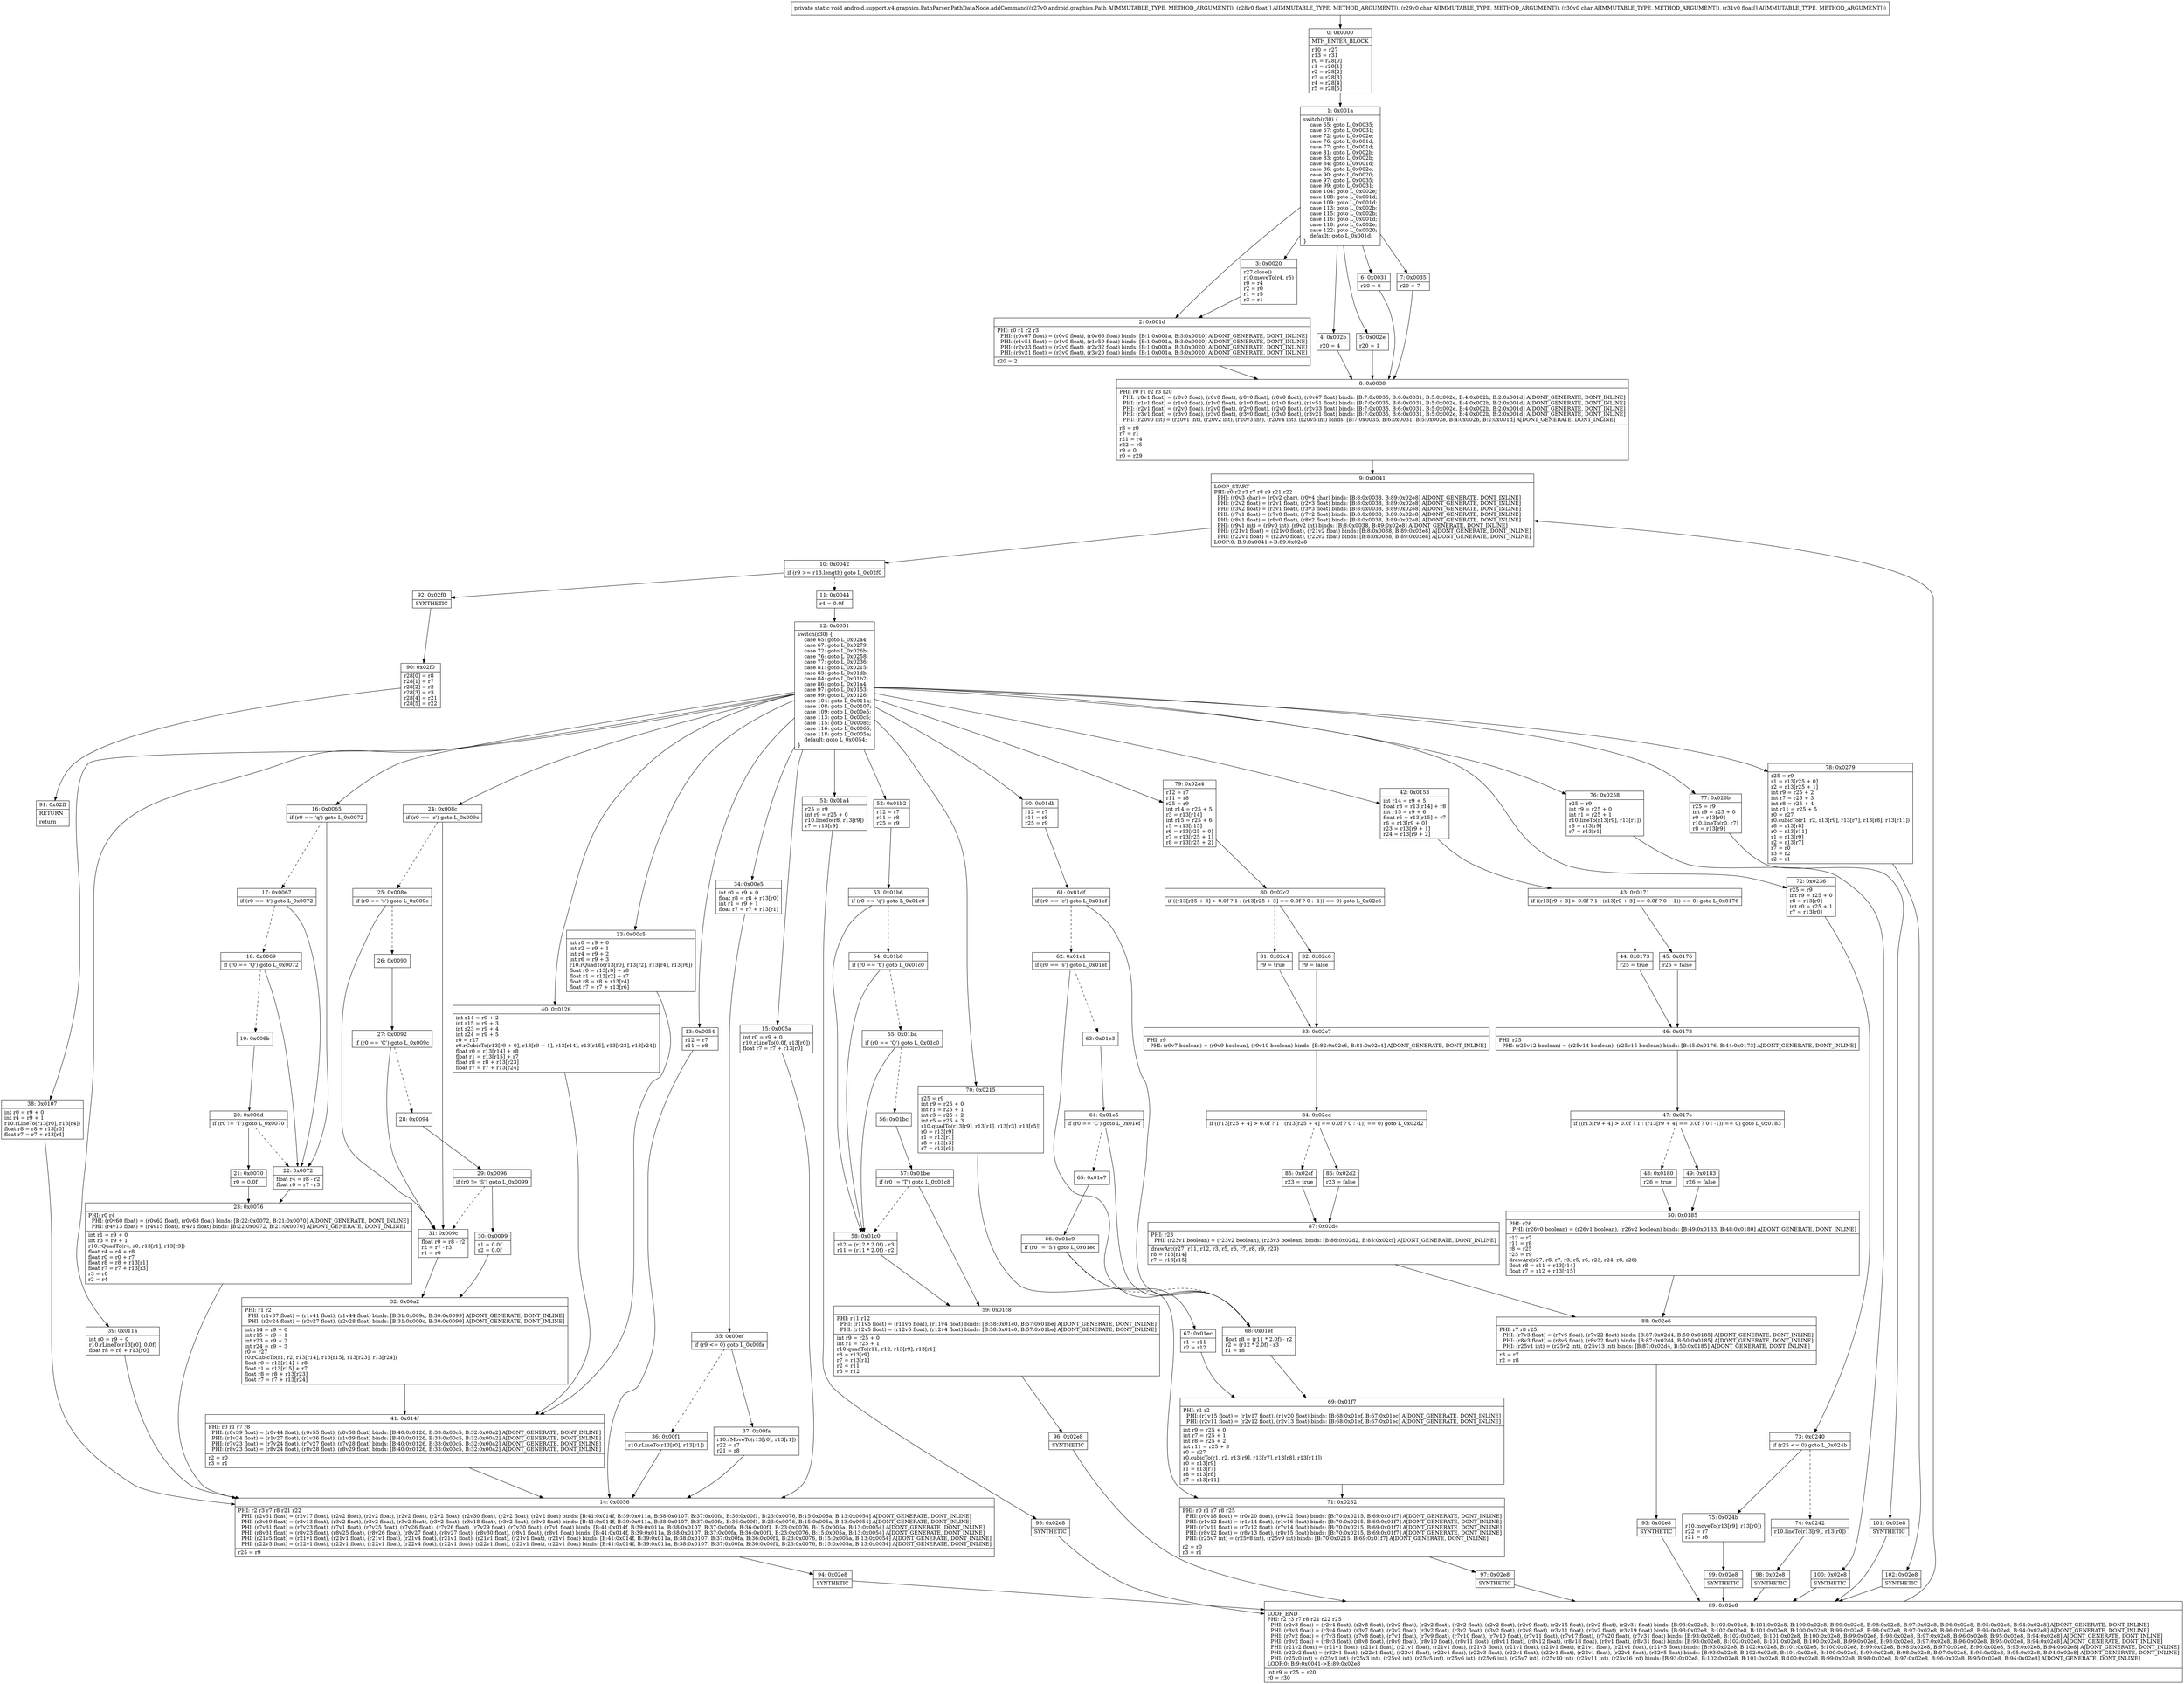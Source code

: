 digraph "CFG forandroid.support.v4.graphics.PathParser.PathDataNode.addCommand(Landroid\/graphics\/Path;[FCC[F)V" {
Node_0 [shape=record,label="{0\:\ 0x0000|MTH_ENTER_BLOCK\l|r10 = r27\lr13 = r31\lr0 = r28[0]\lr1 = r28[1]\lr2 = r28[2]\lr3 = r28[3]\lr4 = r28[4]\lr5 = r28[5]\l}"];
Node_1 [shape=record,label="{1\:\ 0x001a|switch(r30) \{\l    case 65: goto L_0x0035;\l    case 67: goto L_0x0031;\l    case 72: goto L_0x002e;\l    case 76: goto L_0x001d;\l    case 77: goto L_0x001d;\l    case 81: goto L_0x002b;\l    case 83: goto L_0x002b;\l    case 84: goto L_0x001d;\l    case 86: goto L_0x002e;\l    case 90: goto L_0x0020;\l    case 97: goto L_0x0035;\l    case 99: goto L_0x0031;\l    case 104: goto L_0x002e;\l    case 108: goto L_0x001d;\l    case 109: goto L_0x001d;\l    case 113: goto L_0x002b;\l    case 115: goto L_0x002b;\l    case 116: goto L_0x001d;\l    case 118: goto L_0x002e;\l    case 122: goto L_0x0020;\l    default: goto L_0x001d;\l\}\l}"];
Node_2 [shape=record,label="{2\:\ 0x001d|PHI: r0 r1 r2 r3 \l  PHI: (r0v67 float) = (r0v0 float), (r0v66 float) binds: [B:1:0x001a, B:3:0x0020] A[DONT_GENERATE, DONT_INLINE]\l  PHI: (r1v51 float) = (r1v0 float), (r1v50 float) binds: [B:1:0x001a, B:3:0x0020] A[DONT_GENERATE, DONT_INLINE]\l  PHI: (r2v33 float) = (r2v0 float), (r2v32 float) binds: [B:1:0x001a, B:3:0x0020] A[DONT_GENERATE, DONT_INLINE]\l  PHI: (r3v21 float) = (r3v0 float), (r3v20 float) binds: [B:1:0x001a, B:3:0x0020] A[DONT_GENERATE, DONT_INLINE]\l|r20 = 2\l}"];
Node_3 [shape=record,label="{3\:\ 0x0020|r27.close()\lr10.moveTo(r4, r5)\lr0 = r4\lr2 = r0\lr1 = r5\lr3 = r1\l}"];
Node_4 [shape=record,label="{4\:\ 0x002b|r20 = 4\l}"];
Node_5 [shape=record,label="{5\:\ 0x002e|r20 = 1\l}"];
Node_6 [shape=record,label="{6\:\ 0x0031|r20 = 6\l}"];
Node_7 [shape=record,label="{7\:\ 0x0035|r20 = 7\l}"];
Node_8 [shape=record,label="{8\:\ 0x0038|PHI: r0 r1 r2 r3 r20 \l  PHI: (r0v1 float) = (r0v0 float), (r0v0 float), (r0v0 float), (r0v0 float), (r0v67 float) binds: [B:7:0x0035, B:6:0x0031, B:5:0x002e, B:4:0x002b, B:2:0x001d] A[DONT_GENERATE, DONT_INLINE]\l  PHI: (r1v1 float) = (r1v0 float), (r1v0 float), (r1v0 float), (r1v0 float), (r1v51 float) binds: [B:7:0x0035, B:6:0x0031, B:5:0x002e, B:4:0x002b, B:2:0x001d] A[DONT_GENERATE, DONT_INLINE]\l  PHI: (r2v1 float) = (r2v0 float), (r2v0 float), (r2v0 float), (r2v0 float), (r2v33 float) binds: [B:7:0x0035, B:6:0x0031, B:5:0x002e, B:4:0x002b, B:2:0x001d] A[DONT_GENERATE, DONT_INLINE]\l  PHI: (r3v1 float) = (r3v0 float), (r3v0 float), (r3v0 float), (r3v0 float), (r3v21 float) binds: [B:7:0x0035, B:6:0x0031, B:5:0x002e, B:4:0x002b, B:2:0x001d] A[DONT_GENERATE, DONT_INLINE]\l  PHI: (r20v0 int) = (r20v1 int), (r20v2 int), (r20v3 int), (r20v4 int), (r20v5 int) binds: [B:7:0x0035, B:6:0x0031, B:5:0x002e, B:4:0x002b, B:2:0x001d] A[DONT_GENERATE, DONT_INLINE]\l|r8 = r0\lr7 = r1\lr21 = r4\lr22 = r5\lr9 = 0\lr0 = r29\l}"];
Node_9 [shape=record,label="{9\:\ 0x0041|LOOP_START\lPHI: r0 r2 r3 r7 r8 r9 r21 r22 \l  PHI: (r0v3 char) = (r0v2 char), (r0v4 char) binds: [B:8:0x0038, B:89:0x02e8] A[DONT_GENERATE, DONT_INLINE]\l  PHI: (r2v2 float) = (r2v1 float), (r2v3 float) binds: [B:8:0x0038, B:89:0x02e8] A[DONT_GENERATE, DONT_INLINE]\l  PHI: (r3v2 float) = (r3v1 float), (r3v3 float) binds: [B:8:0x0038, B:89:0x02e8] A[DONT_GENERATE, DONT_INLINE]\l  PHI: (r7v1 float) = (r7v0 float), (r7v2 float) binds: [B:8:0x0038, B:89:0x02e8] A[DONT_GENERATE, DONT_INLINE]\l  PHI: (r8v1 float) = (r8v0 float), (r8v2 float) binds: [B:8:0x0038, B:89:0x02e8] A[DONT_GENERATE, DONT_INLINE]\l  PHI: (r9v1 int) = (r9v0 int), (r9v2 int) binds: [B:8:0x0038, B:89:0x02e8] A[DONT_GENERATE, DONT_INLINE]\l  PHI: (r21v1 float) = (r21v0 float), (r21v2 float) binds: [B:8:0x0038, B:89:0x02e8] A[DONT_GENERATE, DONT_INLINE]\l  PHI: (r22v1 float) = (r22v0 float), (r22v2 float) binds: [B:8:0x0038, B:89:0x02e8] A[DONT_GENERATE, DONT_INLINE]\lLOOP:0: B:9:0x0041\-\>B:89:0x02e8\l}"];
Node_10 [shape=record,label="{10\:\ 0x0042|if (r9 \>= r13.length) goto L_0x02f0\l}"];
Node_11 [shape=record,label="{11\:\ 0x0044|r4 = 0.0f\l}"];
Node_12 [shape=record,label="{12\:\ 0x0051|switch(r30) \{\l    case 65: goto L_0x02a4;\l    case 67: goto L_0x0279;\l    case 72: goto L_0x026b;\l    case 76: goto L_0x0258;\l    case 77: goto L_0x0236;\l    case 81: goto L_0x0215;\l    case 83: goto L_0x01db;\l    case 84: goto L_0x01b2;\l    case 86: goto L_0x01a4;\l    case 97: goto L_0x0153;\l    case 99: goto L_0x0126;\l    case 104: goto L_0x011a;\l    case 108: goto L_0x0107;\l    case 109: goto L_0x00e5;\l    case 113: goto L_0x00c5;\l    case 115: goto L_0x008c;\l    case 116: goto L_0x0065;\l    case 118: goto L_0x005a;\l    default: goto L_0x0054;\l\}\l}"];
Node_13 [shape=record,label="{13\:\ 0x0054|r12 = r7\lr11 = r8\l}"];
Node_14 [shape=record,label="{14\:\ 0x0056|PHI: r2 r3 r7 r8 r21 r22 \l  PHI: (r2v31 float) = (r2v17 float), (r2v2 float), (r2v2 float), (r2v2 float), (r2v2 float), (r2v30 float), (r2v2 float), (r2v2 float) binds: [B:41:0x014f, B:39:0x011a, B:38:0x0107, B:37:0x00fa, B:36:0x00f1, B:23:0x0076, B:15:0x005a, B:13:0x0054] A[DONT_GENERATE, DONT_INLINE]\l  PHI: (r3v19 float) = (r3v13 float), (r3v2 float), (r3v2 float), (r3v2 float), (r3v2 float), (r3v18 float), (r3v2 float), (r3v2 float) binds: [B:41:0x014f, B:39:0x011a, B:38:0x0107, B:37:0x00fa, B:36:0x00f1, B:23:0x0076, B:15:0x005a, B:13:0x0054] A[DONT_GENERATE, DONT_INLINE]\l  PHI: (r7v31 float) = (r7v23 float), (r7v1 float), (r7v25 float), (r7v26 float), (r7v26 float), (r7v29 float), (r7v30 float), (r7v1 float) binds: [B:41:0x014f, B:39:0x011a, B:38:0x0107, B:37:0x00fa, B:36:0x00f1, B:23:0x0076, B:15:0x005a, B:13:0x0054] A[DONT_GENERATE, DONT_INLINE]\l  PHI: (r8v31 float) = (r8v23 float), (r8v25 float), (r8v26 float), (r8v27 float), (r8v27 float), (r8v30 float), (r8v1 float), (r8v1 float) binds: [B:41:0x014f, B:39:0x011a, B:38:0x0107, B:37:0x00fa, B:36:0x00f1, B:23:0x0076, B:15:0x005a, B:13:0x0054] A[DONT_GENERATE, DONT_INLINE]\l  PHI: (r21v5 float) = (r21v1 float), (r21v1 float), (r21v1 float), (r21v4 float), (r21v1 float), (r21v1 float), (r21v1 float), (r21v1 float) binds: [B:41:0x014f, B:39:0x011a, B:38:0x0107, B:37:0x00fa, B:36:0x00f1, B:23:0x0076, B:15:0x005a, B:13:0x0054] A[DONT_GENERATE, DONT_INLINE]\l  PHI: (r22v5 float) = (r22v1 float), (r22v1 float), (r22v1 float), (r22v4 float), (r22v1 float), (r22v1 float), (r22v1 float), (r22v1 float) binds: [B:41:0x014f, B:39:0x011a, B:38:0x0107, B:37:0x00fa, B:36:0x00f1, B:23:0x0076, B:15:0x005a, B:13:0x0054] A[DONT_GENERATE, DONT_INLINE]\l|r25 = r9\l}"];
Node_15 [shape=record,label="{15\:\ 0x005a|int r0 = r9 + 0\lr10.rLineTo(0.0f, r13[r0])\lfloat r7 = r7 + r13[r0]\l}"];
Node_16 [shape=record,label="{16\:\ 0x0065|if (r0 == 'q') goto L_0x0072\l}"];
Node_17 [shape=record,label="{17\:\ 0x0067|if (r0 == 't') goto L_0x0072\l}"];
Node_18 [shape=record,label="{18\:\ 0x0069|if (r0 == 'Q') goto L_0x0072\l}"];
Node_19 [shape=record,label="{19\:\ 0x006b}"];
Node_20 [shape=record,label="{20\:\ 0x006d|if (r0 != 'T') goto L_0x0070\l}"];
Node_21 [shape=record,label="{21\:\ 0x0070|r0 = 0.0f\l}"];
Node_22 [shape=record,label="{22\:\ 0x0072|float r4 = r8 \- r2\lfloat r0 = r7 \- r3\l}"];
Node_23 [shape=record,label="{23\:\ 0x0076|PHI: r0 r4 \l  PHI: (r0v60 float) = (r0v62 float), (r0v63 float) binds: [B:22:0x0072, B:21:0x0070] A[DONT_GENERATE, DONT_INLINE]\l  PHI: (r4v13 float) = (r4v15 float), (r4v1 float) binds: [B:22:0x0072, B:21:0x0070] A[DONT_GENERATE, DONT_INLINE]\l|int r1 = r9 + 0\lint r3 = r9 + 1\lr10.rQuadTo(r4, r0, r13[r1], r13[r3])\lfloat r4 = r4 + r8\lfloat r0 = r0 + r7\lfloat r8 = r8 + r13[r1]\lfloat r7 = r7 + r13[r3]\lr3 = r0\lr2 = r4\l}"];
Node_24 [shape=record,label="{24\:\ 0x008c|if (r0 == 'c') goto L_0x009c\l}"];
Node_25 [shape=record,label="{25\:\ 0x008e|if (r0 == 's') goto L_0x009c\l}"];
Node_26 [shape=record,label="{26\:\ 0x0090}"];
Node_27 [shape=record,label="{27\:\ 0x0092|if (r0 == 'C') goto L_0x009c\l}"];
Node_28 [shape=record,label="{28\:\ 0x0094}"];
Node_29 [shape=record,label="{29\:\ 0x0096|if (r0 != 'S') goto L_0x0099\l}"];
Node_30 [shape=record,label="{30\:\ 0x0099|r1 = 0.0f\lr2 = 0.0f\l}"];
Node_31 [shape=record,label="{31\:\ 0x009c|float r0 = r8 \- r2\lr2 = r7 \- r3\lr1 = r0\l}"];
Node_32 [shape=record,label="{32\:\ 0x00a2|PHI: r1 r2 \l  PHI: (r1v37 float) = (r1v41 float), (r1v44 float) binds: [B:31:0x009c, B:30:0x0099] A[DONT_GENERATE, DONT_INLINE]\l  PHI: (r2v24 float) = (r2v27 float), (r2v28 float) binds: [B:31:0x009c, B:30:0x0099] A[DONT_GENERATE, DONT_INLINE]\l|int r14 = r9 + 0\lint r15 = r9 + 1\lint r23 = r9 + 2\lint r24 = r9 + 3\lr0 = r27\lr0.rCubicTo(r1, r2, r13[r14], r13[r15], r13[r23], r13[r24])\lfloat r0 = r13[r14] + r8\lfloat r1 = r13[r15] + r7\lfloat r8 = r8 + r13[r23]\lfloat r7 = r7 + r13[r24]\l}"];
Node_33 [shape=record,label="{33\:\ 0x00c5|int r0 = r9 + 0\lint r2 = r9 + 1\lint r4 = r9 + 2\lint r6 = r9 + 3\lr10.rQuadTo(r13[r0], r13[r2], r13[r4], r13[r6])\lfloat r0 = r13[r0] + r8\lfloat r1 = r13[r2] + r7\lfloat r8 = r8 + r13[r4]\lfloat r7 = r7 + r13[r6]\l}"];
Node_34 [shape=record,label="{34\:\ 0x00e5|int r0 = r9 + 0\lfloat r8 = r8 + r13[r0]\lint r1 = r9 + 1\lfloat r7 = r7 + r13[r1]\l}"];
Node_35 [shape=record,label="{35\:\ 0x00ef|if (r9 \<= 0) goto L_0x00fa\l}"];
Node_36 [shape=record,label="{36\:\ 0x00f1|r10.rLineTo(r13[r0], r13[r1])\l}"];
Node_37 [shape=record,label="{37\:\ 0x00fa|r10.rMoveTo(r13[r0], r13[r1])\lr22 = r7\lr21 = r8\l}"];
Node_38 [shape=record,label="{38\:\ 0x0107|int r0 = r9 + 0\lint r4 = r9 + 1\lr10.rLineTo(r13[r0], r13[r4])\lfloat r8 = r8 + r13[r0]\lfloat r7 = r7 + r13[r4]\l}"];
Node_39 [shape=record,label="{39\:\ 0x011a|int r0 = r9 + 0\lr10.rLineTo(r13[r0], 0.0f)\lfloat r8 = r8 + r13[r0]\l}"];
Node_40 [shape=record,label="{40\:\ 0x0126|int r14 = r9 + 2\lint r15 = r9 + 3\lint r23 = r9 + 4\lint r24 = r9 + 5\lr0 = r27\lr0.rCubicTo(r13[r9 + 0], r13[r9 + 1], r13[r14], r13[r15], r13[r23], r13[r24])\lfloat r0 = r13[r14] + r8\lfloat r1 = r13[r15] + r7\lfloat r8 = r8 + r13[r23]\lfloat r7 = r7 + r13[r24]\l}"];
Node_41 [shape=record,label="{41\:\ 0x014f|PHI: r0 r1 r7 r8 \l  PHI: (r0v39 float) = (r0v44 float), (r0v55 float), (r0v58 float) binds: [B:40:0x0126, B:33:0x00c5, B:32:0x00a2] A[DONT_GENERATE, DONT_INLINE]\l  PHI: (r1v24 float) = (r1v27 float), (r1v36 float), (r1v39 float) binds: [B:40:0x0126, B:33:0x00c5, B:32:0x00a2] A[DONT_GENERATE, DONT_INLINE]\l  PHI: (r7v23 float) = (r7v24 float), (r7v27 float), (r7v28 float) binds: [B:40:0x0126, B:33:0x00c5, B:32:0x00a2] A[DONT_GENERATE, DONT_INLINE]\l  PHI: (r8v23 float) = (r8v24 float), (r8v28 float), (r8v29 float) binds: [B:40:0x0126, B:33:0x00c5, B:32:0x00a2] A[DONT_GENERATE, DONT_INLINE]\l|r2 = r0\lr3 = r1\l}"];
Node_42 [shape=record,label="{42\:\ 0x0153|int r14 = r9 + 5\lfloat r3 = r13[r14] + r8\lint r15 = r9 + 6\lfloat r5 = r13[r15] + r7\lr6 = r13[r9 + 0]\lr23 = r13[r9 + 1]\lr24 = r13[r9 + 2]\l}"];
Node_43 [shape=record,label="{43\:\ 0x0171|if ((r13[r9 + 3] \> 0.0f ? 1 : (r13[r9 + 3] == 0.0f ? 0 : \-1)) == 0) goto L_0x0176\l}"];
Node_44 [shape=record,label="{44\:\ 0x0173|r25 = true\l}"];
Node_45 [shape=record,label="{45\:\ 0x0176|r25 = false\l}"];
Node_46 [shape=record,label="{46\:\ 0x0178|PHI: r25 \l  PHI: (r25v12 boolean) = (r25v14 boolean), (r25v15 boolean) binds: [B:45:0x0176, B:44:0x0173] A[DONT_GENERATE, DONT_INLINE]\l}"];
Node_47 [shape=record,label="{47\:\ 0x017e|if ((r13[r9 + 4] \> 0.0f ? 1 : (r13[r9 + 4] == 0.0f ? 0 : \-1)) == 0) goto L_0x0183\l}"];
Node_48 [shape=record,label="{48\:\ 0x0180|r26 = true\l}"];
Node_49 [shape=record,label="{49\:\ 0x0183|r26 = false\l}"];
Node_50 [shape=record,label="{50\:\ 0x0185|PHI: r26 \l  PHI: (r26v0 boolean) = (r26v1 boolean), (r26v2 boolean) binds: [B:49:0x0183, B:48:0x0180] A[DONT_GENERATE, DONT_INLINE]\l|r12 = r7\lr11 = r8\lr8 = r25\lr25 = r9\ldrawArc(r27, r8, r7, r3, r5, r6, r23, r24, r8, r26)\lfloat r8 = r11 + r13[r14]\lfloat r7 = r12 + r13[r15]\l}"];
Node_51 [shape=record,label="{51\:\ 0x01a4|r25 = r9\lint r9 = r25 + 0\lr10.lineTo(r8, r13[r9])\lr7 = r13[r9]\l}"];
Node_52 [shape=record,label="{52\:\ 0x01b2|r12 = r7\lr11 = r8\lr25 = r9\l}"];
Node_53 [shape=record,label="{53\:\ 0x01b6|if (r0 == 'q') goto L_0x01c0\l}"];
Node_54 [shape=record,label="{54\:\ 0x01b8|if (r0 == 't') goto L_0x01c0\l}"];
Node_55 [shape=record,label="{55\:\ 0x01ba|if (r0 == 'Q') goto L_0x01c0\l}"];
Node_56 [shape=record,label="{56\:\ 0x01bc}"];
Node_57 [shape=record,label="{57\:\ 0x01be|if (r0 != 'T') goto L_0x01c8\l}"];
Node_58 [shape=record,label="{58\:\ 0x01c0|r12 = (r12 * 2.0f) \- r3\lr11 = (r11 * 2.0f) \- r2\l}"];
Node_59 [shape=record,label="{59\:\ 0x01c8|PHI: r11 r12 \l  PHI: (r11v5 float) = (r11v6 float), (r11v4 float) binds: [B:58:0x01c0, B:57:0x01be] A[DONT_GENERATE, DONT_INLINE]\l  PHI: (r12v5 float) = (r12v6 float), (r12v4 float) binds: [B:58:0x01c0, B:57:0x01be] A[DONT_GENERATE, DONT_INLINE]\l|int r9 = r25 + 0\lint r1 = r25 + 1\lr10.quadTo(r11, r12, r13[r9], r13[r1])\lr8 = r13[r9]\lr7 = r13[r1]\lr2 = r11\lr3 = r12\l}"];
Node_60 [shape=record,label="{60\:\ 0x01db|r12 = r7\lr11 = r8\lr25 = r9\l}"];
Node_61 [shape=record,label="{61\:\ 0x01df|if (r0 == 'c') goto L_0x01ef\l}"];
Node_62 [shape=record,label="{62\:\ 0x01e1|if (r0 == 's') goto L_0x01ef\l}"];
Node_63 [shape=record,label="{63\:\ 0x01e3}"];
Node_64 [shape=record,label="{64\:\ 0x01e5|if (r0 == 'C') goto L_0x01ef\l}"];
Node_65 [shape=record,label="{65\:\ 0x01e7}"];
Node_66 [shape=record,label="{66\:\ 0x01e9|if (r0 != 'S') goto L_0x01ec\l}"];
Node_67 [shape=record,label="{67\:\ 0x01ec|r1 = r11\lr2 = r12\l}"];
Node_68 [shape=record,label="{68\:\ 0x01ef|float r8 = (r11 * 2.0f) \- r2\lr2 = (r12 * 2.0f) \- r3\lr1 = r8\l}"];
Node_69 [shape=record,label="{69\:\ 0x01f7|PHI: r1 r2 \l  PHI: (r1v15 float) = (r1v17 float), (r1v20 float) binds: [B:68:0x01ef, B:67:0x01ec] A[DONT_GENERATE, DONT_INLINE]\l  PHI: (r2v11 float) = (r2v12 float), (r2v13 float) binds: [B:68:0x01ef, B:67:0x01ec] A[DONT_GENERATE, DONT_INLINE]\l|int r9 = r25 + 0\lint r7 = r25 + 1\lint r8 = r25 + 2\lint r11 = r25 + 3\lr0 = r27\lr0.cubicTo(r1, r2, r13[r9], r13[r7], r13[r8], r13[r11])\lr0 = r13[r9]\lr1 = r13[r7]\lr8 = r13[r8]\lr7 = r13[r11]\l}"];
Node_70 [shape=record,label="{70\:\ 0x0215|r25 = r9\lint r9 = r25 + 0\lint r1 = r25 + 1\lint r3 = r25 + 2\lint r5 = r25 + 3\lr10.quadTo(r13[r9], r13[r1], r13[r3], r13[r5])\lr0 = r13[r9]\lr1 = r13[r1]\lr8 = r13[r3]\lr7 = r13[r5]\l}"];
Node_71 [shape=record,label="{71\:\ 0x0232|PHI: r0 r1 r7 r8 r25 \l  PHI: (r0v18 float) = (r0v20 float), (r0v22 float) binds: [B:70:0x0215, B:69:0x01f7] A[DONT_GENERATE, DONT_INLINE]\l  PHI: (r1v12 float) = (r1v14 float), (r1v16 float) binds: [B:70:0x0215, B:69:0x01f7] A[DONT_GENERATE, DONT_INLINE]\l  PHI: (r7v11 float) = (r7v12 float), (r7v14 float) binds: [B:70:0x0215, B:69:0x01f7] A[DONT_GENERATE, DONT_INLINE]\l  PHI: (r8v12 float) = (r8v13 float), (r8v15 float) binds: [B:70:0x0215, B:69:0x01f7] A[DONT_GENERATE, DONT_INLINE]\l  PHI: (r25v7 int) = (r25v8 int), (r25v9 int) binds: [B:70:0x0215, B:69:0x01f7] A[DONT_GENERATE, DONT_INLINE]\l|r2 = r0\lr3 = r1\l}"];
Node_72 [shape=record,label="{72\:\ 0x0236|r25 = r9\lint r9 = r25 + 0\lr8 = r13[r9]\lint r0 = r25 + 1\lr7 = r13[r0]\l}"];
Node_73 [shape=record,label="{73\:\ 0x0240|if (r25 \<= 0) goto L_0x024b\l}"];
Node_74 [shape=record,label="{74\:\ 0x0242|r10.lineTo(r13[r9], r13[r0])\l}"];
Node_75 [shape=record,label="{75\:\ 0x024b|r10.moveTo(r13[r9], r13[r0])\lr22 = r7\lr21 = r8\l}"];
Node_76 [shape=record,label="{76\:\ 0x0258|r25 = r9\lint r9 = r25 + 0\lint r1 = r25 + 1\lr10.lineTo(r13[r9], r13[r1])\lr8 = r13[r9]\lr7 = r13[r1]\l}"];
Node_77 [shape=record,label="{77\:\ 0x026b|r25 = r9\lint r9 = r25 + 0\lr0 = r13[r9]\lr10.lineTo(r0, r7)\lr8 = r13[r9]\l}"];
Node_78 [shape=record,label="{78\:\ 0x0279|r25 = r9\lr1 = r13[r25 + 0]\lr2 = r13[r25 + 1]\lint r9 = r25 + 2\lint r7 = r25 + 3\lint r8 = r25 + 4\lint r11 = r25 + 5\lr0 = r27\lr0.cubicTo(r1, r2, r13[r9], r13[r7], r13[r8], r13[r11])\lr8 = r13[r8]\lr0 = r13[r11]\lr1 = r13[r9]\lr2 = r13[r7]\lr7 = r0\lr3 = r2\lr2 = r1\l}"];
Node_79 [shape=record,label="{79\:\ 0x02a4|r12 = r7\lr11 = r8\lr25 = r9\lint r14 = r25 + 5\lr3 = r13[r14]\lint r15 = r25 + 6\lr5 = r13[r15]\lr6 = r13[r25 + 0]\lr7 = r13[r25 + 1]\lr8 = r13[r25 + 2]\l}"];
Node_80 [shape=record,label="{80\:\ 0x02c2|if ((r13[r25 + 3] \> 0.0f ? 1 : (r13[r25 + 3] == 0.0f ? 0 : \-1)) == 0) goto L_0x02c6\l}"];
Node_81 [shape=record,label="{81\:\ 0x02c4|r9 = true\l}"];
Node_82 [shape=record,label="{82\:\ 0x02c6|r9 = false\l}"];
Node_83 [shape=record,label="{83\:\ 0x02c7|PHI: r9 \l  PHI: (r9v7 boolean) = (r9v9 boolean), (r9v10 boolean) binds: [B:82:0x02c6, B:81:0x02c4] A[DONT_GENERATE, DONT_INLINE]\l}"];
Node_84 [shape=record,label="{84\:\ 0x02cd|if ((r13[r25 + 4] \> 0.0f ? 1 : (r13[r25 + 4] == 0.0f ? 0 : \-1)) == 0) goto L_0x02d2\l}"];
Node_85 [shape=record,label="{85\:\ 0x02cf|r23 = true\l}"];
Node_86 [shape=record,label="{86\:\ 0x02d2|r23 = false\l}"];
Node_87 [shape=record,label="{87\:\ 0x02d4|PHI: r23 \l  PHI: (r23v1 boolean) = (r23v2 boolean), (r23v3 boolean) binds: [B:86:0x02d2, B:85:0x02cf] A[DONT_GENERATE, DONT_INLINE]\l|drawArc(r27, r11, r12, r3, r5, r6, r7, r8, r9, r23)\lr8 = r13[r14]\lr7 = r13[r15]\l}"];
Node_88 [shape=record,label="{88\:\ 0x02e6|PHI: r7 r8 r25 \l  PHI: (r7v3 float) = (r7v6 float), (r7v22 float) binds: [B:87:0x02d4, B:50:0x0185] A[DONT_GENERATE, DONT_INLINE]\l  PHI: (r8v3 float) = (r8v6 float), (r8v22 float) binds: [B:87:0x02d4, B:50:0x0185] A[DONT_GENERATE, DONT_INLINE]\l  PHI: (r25v1 int) = (r25v2 int), (r25v13 int) binds: [B:87:0x02d4, B:50:0x0185] A[DONT_GENERATE, DONT_INLINE]\l|r3 = r7\lr2 = r8\l}"];
Node_89 [shape=record,label="{89\:\ 0x02e8|LOOP_END\lPHI: r2 r3 r7 r8 r21 r22 r25 \l  PHI: (r2v3 float) = (r2v4 float), (r2v8 float), (r2v2 float), (r2v2 float), (r2v2 float), (r2v2 float), (r2v9 float), (r2v15 float), (r2v2 float), (r2v31 float) binds: [B:93:0x02e8, B:102:0x02e8, B:101:0x02e8, B:100:0x02e8, B:99:0x02e8, B:98:0x02e8, B:97:0x02e8, B:96:0x02e8, B:95:0x02e8, B:94:0x02e8] A[DONT_GENERATE, DONT_INLINE]\l  PHI: (r3v3 float) = (r3v4 float), (r3v7 float), (r3v2 float), (r3v2 float), (r3v2 float), (r3v2 float), (r3v8 float), (r3v11 float), (r3v2 float), (r3v19 float) binds: [B:93:0x02e8, B:102:0x02e8, B:101:0x02e8, B:100:0x02e8, B:99:0x02e8, B:98:0x02e8, B:97:0x02e8, B:96:0x02e8, B:95:0x02e8, B:94:0x02e8] A[DONT_GENERATE, DONT_INLINE]\l  PHI: (r7v2 float) = (r7v3 float), (r7v8 float), (r7v1 float), (r7v9 float), (r7v10 float), (r7v10 float), (r7v11 float), (r7v17 float), (r7v20 float), (r7v31 float) binds: [B:93:0x02e8, B:102:0x02e8, B:101:0x02e8, B:100:0x02e8, B:99:0x02e8, B:98:0x02e8, B:97:0x02e8, B:96:0x02e8, B:95:0x02e8, B:94:0x02e8] A[DONT_GENERATE, DONT_INLINE]\l  PHI: (r8v2 float) = (r8v3 float), (r8v8 float), (r8v9 float), (r8v10 float), (r8v11 float), (r8v11 float), (r8v12 float), (r8v18 float), (r8v1 float), (r8v31 float) binds: [B:93:0x02e8, B:102:0x02e8, B:101:0x02e8, B:100:0x02e8, B:99:0x02e8, B:98:0x02e8, B:97:0x02e8, B:96:0x02e8, B:95:0x02e8, B:94:0x02e8] A[DONT_GENERATE, DONT_INLINE]\l  PHI: (r21v2 float) = (r21v1 float), (r21v1 float), (r21v1 float), (r21v1 float), (r21v3 float), (r21v1 float), (r21v1 float), (r21v1 float), (r21v1 float), (r21v5 float) binds: [B:93:0x02e8, B:102:0x02e8, B:101:0x02e8, B:100:0x02e8, B:99:0x02e8, B:98:0x02e8, B:97:0x02e8, B:96:0x02e8, B:95:0x02e8, B:94:0x02e8] A[DONT_GENERATE, DONT_INLINE]\l  PHI: (r22v2 float) = (r22v1 float), (r22v1 float), (r22v1 float), (r22v1 float), (r22v3 float), (r22v1 float), (r22v1 float), (r22v1 float), (r22v1 float), (r22v5 float) binds: [B:93:0x02e8, B:102:0x02e8, B:101:0x02e8, B:100:0x02e8, B:99:0x02e8, B:98:0x02e8, B:97:0x02e8, B:96:0x02e8, B:95:0x02e8, B:94:0x02e8] A[DONT_GENERATE, DONT_INLINE]\l  PHI: (r25v0 int) = (r25v1 int), (r25v3 int), (r25v4 int), (r25v5 int), (r25v6 int), (r25v6 int), (r25v7 int), (r25v10 int), (r25v11 int), (r25v16 int) binds: [B:93:0x02e8, B:102:0x02e8, B:101:0x02e8, B:100:0x02e8, B:99:0x02e8, B:98:0x02e8, B:97:0x02e8, B:96:0x02e8, B:95:0x02e8, B:94:0x02e8] A[DONT_GENERATE, DONT_INLINE]\lLOOP:0: B:9:0x0041\-\>B:89:0x02e8\l|int r9 = r25 + r20\lr0 = r30\l}"];
Node_90 [shape=record,label="{90\:\ 0x02f0|r28[0] = r8\lr28[1] = r7\lr28[2] = r2\lr28[3] = r3\lr28[4] = r21\lr28[5] = r22\l}"];
Node_91 [shape=record,label="{91\:\ 0x02ff|RETURN\l|return\l}"];
Node_92 [shape=record,label="{92\:\ 0x02f0|SYNTHETIC\l}"];
Node_93 [shape=record,label="{93\:\ 0x02e8|SYNTHETIC\l}"];
Node_94 [shape=record,label="{94\:\ 0x02e8|SYNTHETIC\l}"];
Node_95 [shape=record,label="{95\:\ 0x02e8|SYNTHETIC\l}"];
Node_96 [shape=record,label="{96\:\ 0x02e8|SYNTHETIC\l}"];
Node_97 [shape=record,label="{97\:\ 0x02e8|SYNTHETIC\l}"];
Node_98 [shape=record,label="{98\:\ 0x02e8|SYNTHETIC\l}"];
Node_99 [shape=record,label="{99\:\ 0x02e8|SYNTHETIC\l}"];
Node_100 [shape=record,label="{100\:\ 0x02e8|SYNTHETIC\l}"];
Node_101 [shape=record,label="{101\:\ 0x02e8|SYNTHETIC\l}"];
Node_102 [shape=record,label="{102\:\ 0x02e8|SYNTHETIC\l}"];
MethodNode[shape=record,label="{private static void android.support.v4.graphics.PathParser.PathDataNode.addCommand((r27v0 android.graphics.Path A[IMMUTABLE_TYPE, METHOD_ARGUMENT]), (r28v0 float[] A[IMMUTABLE_TYPE, METHOD_ARGUMENT]), (r29v0 char A[IMMUTABLE_TYPE, METHOD_ARGUMENT]), (r30v0 char A[IMMUTABLE_TYPE, METHOD_ARGUMENT]), (r31v0 float[] A[IMMUTABLE_TYPE, METHOD_ARGUMENT])) }"];
MethodNode -> Node_0;
Node_0 -> Node_1;
Node_1 -> Node_2;
Node_1 -> Node_3;
Node_1 -> Node_4;
Node_1 -> Node_5;
Node_1 -> Node_6;
Node_1 -> Node_7;
Node_2 -> Node_8;
Node_3 -> Node_2;
Node_4 -> Node_8;
Node_5 -> Node_8;
Node_6 -> Node_8;
Node_7 -> Node_8;
Node_8 -> Node_9;
Node_9 -> Node_10;
Node_10 -> Node_11[style=dashed];
Node_10 -> Node_92;
Node_11 -> Node_12;
Node_12 -> Node_13;
Node_12 -> Node_15;
Node_12 -> Node_16;
Node_12 -> Node_24;
Node_12 -> Node_33;
Node_12 -> Node_34;
Node_12 -> Node_38;
Node_12 -> Node_39;
Node_12 -> Node_40;
Node_12 -> Node_42;
Node_12 -> Node_51;
Node_12 -> Node_52;
Node_12 -> Node_60;
Node_12 -> Node_70;
Node_12 -> Node_72;
Node_12 -> Node_76;
Node_12 -> Node_77;
Node_12 -> Node_78;
Node_12 -> Node_79;
Node_13 -> Node_14;
Node_14 -> Node_94;
Node_15 -> Node_14;
Node_16 -> Node_17[style=dashed];
Node_16 -> Node_22;
Node_17 -> Node_18[style=dashed];
Node_17 -> Node_22;
Node_18 -> Node_19[style=dashed];
Node_18 -> Node_22;
Node_19 -> Node_20;
Node_20 -> Node_21;
Node_20 -> Node_22[style=dashed];
Node_21 -> Node_23;
Node_22 -> Node_23;
Node_23 -> Node_14;
Node_24 -> Node_25[style=dashed];
Node_24 -> Node_31;
Node_25 -> Node_26[style=dashed];
Node_25 -> Node_31;
Node_26 -> Node_27;
Node_27 -> Node_28[style=dashed];
Node_27 -> Node_31;
Node_28 -> Node_29;
Node_29 -> Node_30;
Node_29 -> Node_31[style=dashed];
Node_30 -> Node_32;
Node_31 -> Node_32;
Node_32 -> Node_41;
Node_33 -> Node_41;
Node_34 -> Node_35;
Node_35 -> Node_36[style=dashed];
Node_35 -> Node_37;
Node_36 -> Node_14;
Node_37 -> Node_14;
Node_38 -> Node_14;
Node_39 -> Node_14;
Node_40 -> Node_41;
Node_41 -> Node_14;
Node_42 -> Node_43;
Node_43 -> Node_44[style=dashed];
Node_43 -> Node_45;
Node_44 -> Node_46;
Node_45 -> Node_46;
Node_46 -> Node_47;
Node_47 -> Node_48[style=dashed];
Node_47 -> Node_49;
Node_48 -> Node_50;
Node_49 -> Node_50;
Node_50 -> Node_88;
Node_51 -> Node_95;
Node_52 -> Node_53;
Node_53 -> Node_54[style=dashed];
Node_53 -> Node_58;
Node_54 -> Node_55[style=dashed];
Node_54 -> Node_58;
Node_55 -> Node_56[style=dashed];
Node_55 -> Node_58;
Node_56 -> Node_57;
Node_57 -> Node_58[style=dashed];
Node_57 -> Node_59;
Node_58 -> Node_59;
Node_59 -> Node_96;
Node_60 -> Node_61;
Node_61 -> Node_62[style=dashed];
Node_61 -> Node_68;
Node_62 -> Node_63[style=dashed];
Node_62 -> Node_68;
Node_63 -> Node_64;
Node_64 -> Node_65[style=dashed];
Node_64 -> Node_68;
Node_65 -> Node_66;
Node_66 -> Node_67;
Node_66 -> Node_68[style=dashed];
Node_67 -> Node_69;
Node_68 -> Node_69;
Node_69 -> Node_71;
Node_70 -> Node_71;
Node_71 -> Node_97;
Node_72 -> Node_73;
Node_73 -> Node_74[style=dashed];
Node_73 -> Node_75;
Node_74 -> Node_98;
Node_75 -> Node_99;
Node_76 -> Node_100;
Node_77 -> Node_101;
Node_78 -> Node_102;
Node_79 -> Node_80;
Node_80 -> Node_81[style=dashed];
Node_80 -> Node_82;
Node_81 -> Node_83;
Node_82 -> Node_83;
Node_83 -> Node_84;
Node_84 -> Node_85[style=dashed];
Node_84 -> Node_86;
Node_85 -> Node_87;
Node_86 -> Node_87;
Node_87 -> Node_88;
Node_88 -> Node_93;
Node_89 -> Node_9;
Node_90 -> Node_91;
Node_92 -> Node_90;
Node_93 -> Node_89;
Node_94 -> Node_89;
Node_95 -> Node_89;
Node_96 -> Node_89;
Node_97 -> Node_89;
Node_98 -> Node_89;
Node_99 -> Node_89;
Node_100 -> Node_89;
Node_101 -> Node_89;
Node_102 -> Node_89;
}

